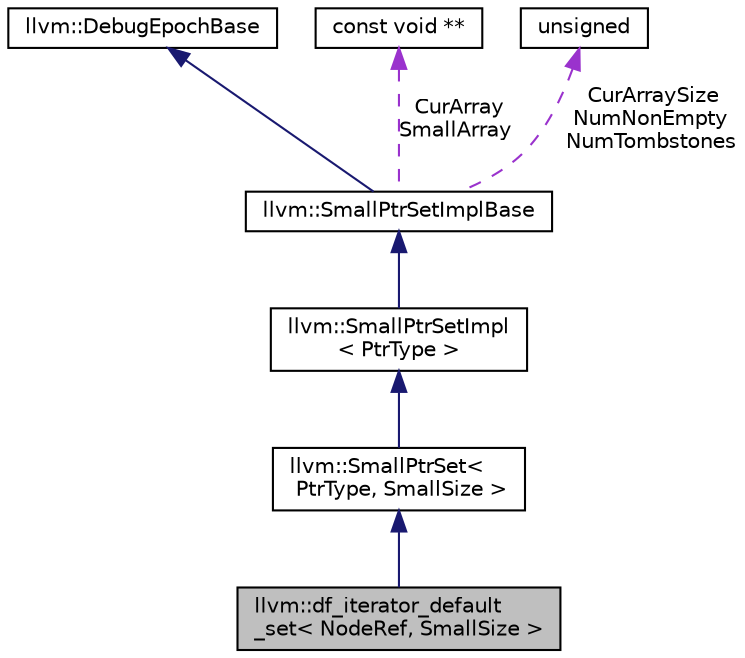 digraph "llvm::df_iterator_default_set&lt; NodeRef, SmallSize &gt;"
{
 // LATEX_PDF_SIZE
  bgcolor="transparent";
  edge [fontname="Helvetica",fontsize="10",labelfontname="Helvetica",labelfontsize="10"];
  node [fontname="Helvetica",fontsize="10",shape="box"];
  Node1 [label="llvm::df_iterator_default\l_set\< NodeRef, SmallSize \>",height=0.2,width=0.4,color="black", fillcolor="grey75", style="filled", fontcolor="black",tooltip=" "];
  Node2 -> Node1 [dir="back",color="midnightblue",fontsize="10",style="solid",fontname="Helvetica"];
  Node2 [label="llvm::SmallPtrSet\<\l PtrType, SmallSize \>",height=0.2,width=0.4,color="black",URL="$classllvm_1_1SmallPtrSet.html",tooltip="SmallPtrSet - This class implements a set which is optimized for holding SmallSize or less elements."];
  Node3 -> Node2 [dir="back",color="midnightblue",fontsize="10",style="solid",fontname="Helvetica"];
  Node3 [label="llvm::SmallPtrSetImpl\l\< PtrType \>",height=0.2,width=0.4,color="black",URL="$classllvm_1_1SmallPtrSetImpl.html",tooltip="A templated base class for SmallPtrSet which provides the typesafe interface that is common across al..."];
  Node4 -> Node3 [dir="back",color="midnightblue",fontsize="10",style="solid",fontname="Helvetica"];
  Node4 [label="llvm::SmallPtrSetImplBase",height=0.2,width=0.4,color="black",URL="$classllvm_1_1SmallPtrSetImplBase.html",tooltip="SmallPtrSetImplBase - This is the common code shared among all the SmallPtrSet<>'s,..."];
  Node5 -> Node4 [dir="back",color="midnightblue",fontsize="10",style="solid",fontname="Helvetica"];
  Node5 [label="llvm::DebugEpochBase",height=0.2,width=0.4,color="black",URL="$classllvm_1_1DebugEpochBase.html",tooltip=" "];
  Node6 -> Node4 [dir="back",color="darkorchid3",fontsize="10",style="dashed",label=" CurArray\nSmallArray" ,fontname="Helvetica"];
  Node6 [label="const void **",height=0.2,width=0.4,color="black",tooltip=" "];
  Node7 -> Node4 [dir="back",color="darkorchid3",fontsize="10",style="dashed",label=" CurArraySize\nNumNonEmpty\nNumTombstones" ,fontname="Helvetica"];
  Node7 [label="unsigned",height=0.2,width=0.4,color="black",URL="$classunsigned.html",tooltip=" "];
}
